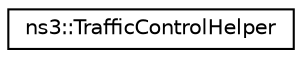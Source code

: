 digraph "Graphical Class Hierarchy"
{
 // LATEX_PDF_SIZE
  edge [fontname="Helvetica",fontsize="10",labelfontname="Helvetica",labelfontsize="10"];
  node [fontname="Helvetica",fontsize="10",shape=record];
  rankdir="LR";
  Node0 [label="ns3::TrafficControlHelper",height=0.2,width=0.4,color="black", fillcolor="white", style="filled",URL="$classns3_1_1_traffic_control_helper.html",tooltip="Build a set of QueueDisc objects."];
}
